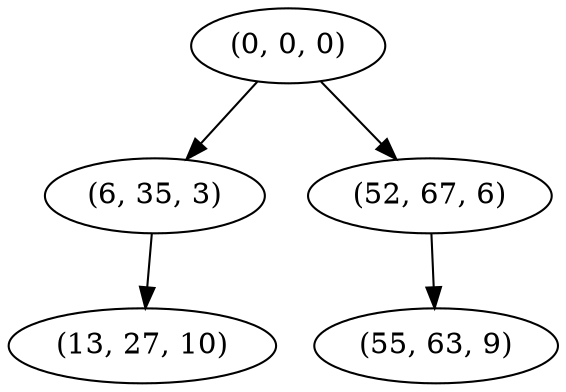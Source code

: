 digraph tree {
    "(0, 0, 0)";
    "(6, 35, 3)";
    "(13, 27, 10)";
    "(52, 67, 6)";
    "(55, 63, 9)";
    "(0, 0, 0)" -> "(6, 35, 3)";
    "(0, 0, 0)" -> "(52, 67, 6)";
    "(6, 35, 3)" -> "(13, 27, 10)";
    "(52, 67, 6)" -> "(55, 63, 9)";
}

